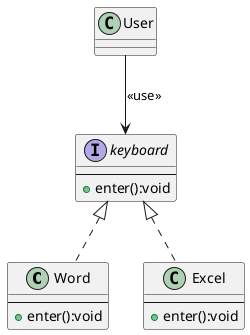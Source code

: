 @startuml UC_インターフェース
class Word {
---
+ enter():void
}
class Excel {
---
+ enter():void
}
interface keyboard {
' <<interface>>
---
+ enter():void
}
keyboard <|.. Word
keyboard <|.. Excel
class User {
}
keyboard <-up- User:<< use >>
@enduml
